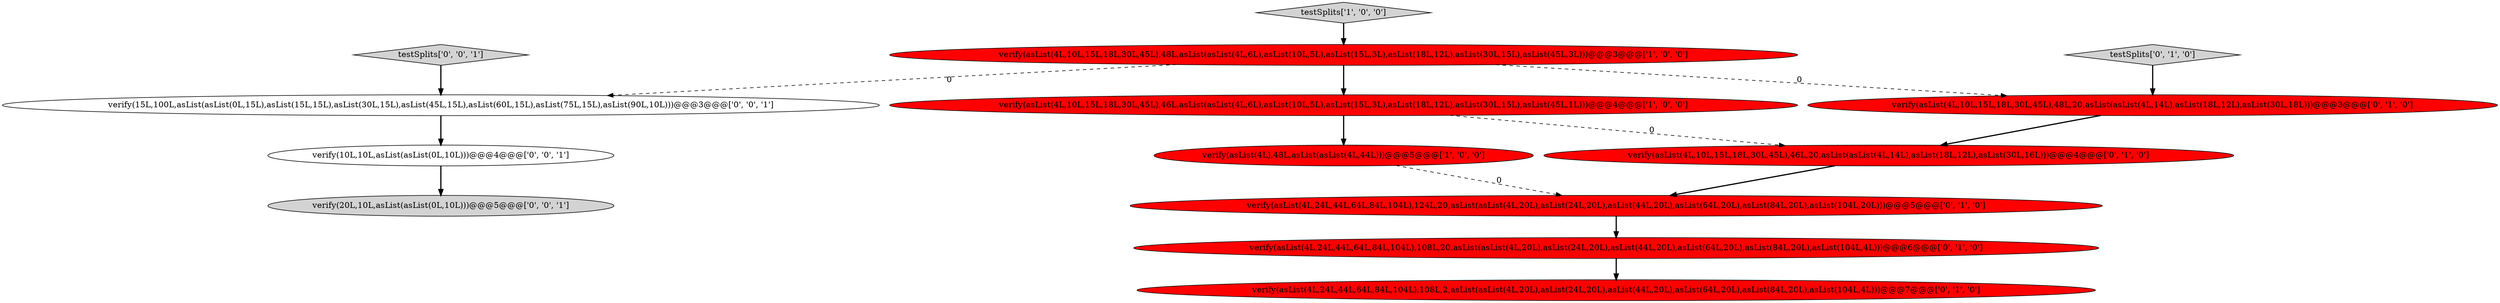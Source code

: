 digraph {
6 [style = filled, label = "verify(asList(4L,24L,44L,64L,84L,104L),108L,2,asList(asList(4L,20L),asList(24L,20L),asList(44L,20L),asList(64L,20L),asList(84L,20L),asList(104L,4L)))@@@7@@@['0', '1', '0']", fillcolor = red, shape = ellipse image = "AAA1AAABBB2BBB"];
2 [style = filled, label = "verify(asList(4L,10L,15L,18L,30L,45L),46L,asList(asList(4L,6L),asList(10L,5L),asList(15L,3L),asList(18L,12L),asList(30L,15L),asList(45L,1L)))@@@4@@@['1', '0', '0']", fillcolor = red, shape = ellipse image = "AAA1AAABBB1BBB"];
0 [style = filled, label = "verify(asList(4L,10L,15L,18L,30L,45L),48L,asList(asList(4L,6L),asList(10L,5L),asList(15L,3L),asList(18L,12L),asList(30L,15L),asList(45L,3L)))@@@3@@@['1', '0', '0']", fillcolor = red, shape = ellipse image = "AAA1AAABBB1BBB"];
3 [style = filled, label = "verify(asList(4L),48L,asList(asList(4L,44L)))@@@5@@@['1', '0', '0']", fillcolor = red, shape = ellipse image = "AAA1AAABBB1BBB"];
12 [style = filled, label = "verify(15L,100L,asList(asList(0L,15L),asList(15L,15L),asList(30L,15L),asList(45L,15L),asList(60L,15L),asList(75L,15L),asList(90L,10L)))@@@3@@@['0', '0', '1']", fillcolor = white, shape = ellipse image = "AAA0AAABBB3BBB"];
8 [style = filled, label = "verify(asList(4L,24L,44L,64L,84L,104L),108L,20,asList(asList(4L,20L),asList(24L,20L),asList(44L,20L),asList(64L,20L),asList(84L,20L),asList(104L,4L)))@@@6@@@['0', '1', '0']", fillcolor = red, shape = ellipse image = "AAA1AAABBB2BBB"];
11 [style = filled, label = "verify(20L,10L,asList(asList(0L,10L)))@@@5@@@['0', '0', '1']", fillcolor = lightgray, shape = ellipse image = "AAA0AAABBB3BBB"];
4 [style = filled, label = "verify(asList(4L,24L,44L,64L,84L,104L),124L,20,asList(asList(4L,20L),asList(24L,20L),asList(44L,20L),asList(64L,20L),asList(84L,20L),asList(104L,20L)))@@@5@@@['0', '1', '0']", fillcolor = red, shape = ellipse image = "AAA1AAABBB2BBB"];
9 [style = filled, label = "testSplits['0', '1', '0']", fillcolor = lightgray, shape = diamond image = "AAA0AAABBB2BBB"];
10 [style = filled, label = "verify(10L,10L,asList(asList(0L,10L)))@@@4@@@['0', '0', '1']", fillcolor = white, shape = ellipse image = "AAA0AAABBB3BBB"];
5 [style = filled, label = "verify(asList(4L,10L,15L,18L,30L,45L),48L,20,asList(asList(4L,14L),asList(18L,12L),asList(30L,18L)))@@@3@@@['0', '1', '0']", fillcolor = red, shape = ellipse image = "AAA1AAABBB2BBB"];
13 [style = filled, label = "testSplits['0', '0', '1']", fillcolor = lightgray, shape = diamond image = "AAA0AAABBB3BBB"];
1 [style = filled, label = "testSplits['1', '0', '0']", fillcolor = lightgray, shape = diamond image = "AAA0AAABBB1BBB"];
7 [style = filled, label = "verify(asList(4L,10L,15L,18L,30L,45L),46L,20,asList(asList(4L,14L),asList(18L,12L),asList(30L,16L)))@@@4@@@['0', '1', '0']", fillcolor = red, shape = ellipse image = "AAA1AAABBB2BBB"];
9->5 [style = bold, label=""];
5->7 [style = bold, label=""];
4->8 [style = bold, label=""];
8->6 [style = bold, label=""];
12->10 [style = bold, label=""];
13->12 [style = bold, label=""];
1->0 [style = bold, label=""];
7->4 [style = bold, label=""];
0->12 [style = dashed, label="0"];
0->5 [style = dashed, label="0"];
2->7 [style = dashed, label="0"];
3->4 [style = dashed, label="0"];
2->3 [style = bold, label=""];
0->2 [style = bold, label=""];
10->11 [style = bold, label=""];
}
